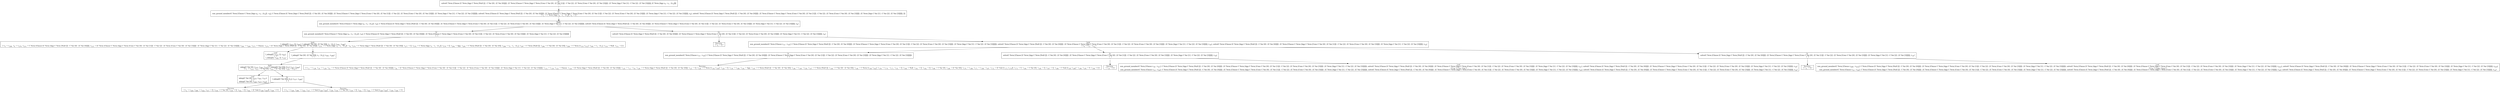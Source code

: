 digraph {
    graph [rankdir=TB
          ,bgcolor=transparent];
    node [shape=box
         ,fillcolor=white
         ,style=filled];
    0 [label=<Or <BR/> solve(C Term [Clause [C Term [App C Term [Null []] : C Var [0] : [C Var [0]]]]] : [C Term [Clause C Term [App C Term [Cons C Var [0] : [C Var [1]]] : C Var [2] : [C Term [Cons C Var [0] : [C Var [3]]]]] : [C Term [App C Var [1] : C Var [2] : [C Var [3]]]]]], [C Term [App v<SUB>0</SUB> : v<SUB>1</SUB> : [v<SUB>2</SUB>]]]) <BR/>  [  ] >];
    1 [label=<Or <BR/> non_ground_member(C Term [Clause C Term [App v<SUB>0</SUB> : v<SUB>1</SUB> : [v<SUB>2</SUB>]] : v<SUB>6</SUB>], C Term [Clause [C Term [App C Term [Null []] : C Var [0] : [C Var [0]]]]] : [C Term [Clause C Term [App C Term [Cons C Var [0] : [C Var [1]]] : C Var [2] : [C Term [Cons C Var [0] : [C Var [3]]]]] : [C Term [App C Var [1] : C Var [2] : [C Var [3]]]]]]), solve(C Term [Clause [C Term [App C Term [Null []] : C Var [0] : [C Var [0]]]]] : [C Term [Clause C Term [App C Term [Cons C Var [0] : [C Var [1]]] : C Var [2] : [C Term [Cons C Var [0] : [C Var [3]]]]] : [C Term [App C Var [1] : C Var [2] : [C Var [3]]]]]], v<SUB>6</SUB>), solve(C Term [Clause [C Term [App C Term [Null []] : C Var [0] : [C Var [0]]]]] : [C Term [Clause C Term [App C Term [Cons C Var [0] : [C Var [1]]] : C Var [2] : [C Term [Cons C Var [0] : [C Var [3]]]]] : [C Term [App C Var [1] : C Var [2] : [C Var [3]]]]]], []) <BR/>  [ v<SUB>3</SUB> &rarr; C Term [App v<SUB>0</SUB> : v<SUB>1</SUB> : [v<SUB>2</SUB>]], v<SUB>4</SUB> &rarr; [] ] >];
    2 [label=<Split <BR/> non_ground_member(C Term [Clause C Term [App v<SUB>0</SUB> : v<SUB>1</SUB> : [v<SUB>2</SUB>]] : v<SUB>6</SUB>], C Term [Clause [C Term [App C Term [Null []] : C Var [0] : [C Var [0]]]]] : [C Term [Clause C Term [App C Term [Cons C Var [0] : [C Var [1]]] : C Var [2] : [C Term [Cons C Var [0] : [C Var [3]]]]] : [C Term [App C Var [1] : C Var [2] : [C Var [3]]]]]]), solve(C Term [Clause [C Term [App C Term [Null []] : C Var [0] : [C Var [0]]]]] : [C Term [Clause C Term [App C Term [Cons C Var [0] : [C Var [1]]] : C Var [2] : [C Term [Cons C Var [0] : [C Var [3]]]]] : [C Term [App C Var [1] : C Var [2] : [C Var [3]]]]]], v<SUB>6</SUB>) <BR/>  [  ] >];
    3 [label=<Or <BR/> non_ground_member(C Term [Clause C Term [App v<SUB>0</SUB> : v<SUB>1</SUB> : [v<SUB>2</SUB>]] : v<SUB>6</SUB>], C Term [Clause [C Term [App C Term [Null []] : C Var [0] : [C Var [0]]]]] : [C Term [Clause C Term [App C Term [Cons C Var [0] : [C Var [1]]] : C Var [2] : [C Term [Cons C Var [0] : [C Var [3]]]]] : [C Term [App C Var [1] : C Var [2] : [C Var [3]]]]]]) <BR/>  [  ] >];
    4 [label=<Or <BR/> solve(C Term [Clause [C Term [App C Term [Null []] : C Var [0] : [C Var [0]]]]] : [C Term [Clause C Term [App C Term [Cons C Var [0] : [C Var [1]]] : C Var [2] : [C Term [Cons C Var [0] : [C Var [3]]]]] : [C Term [App C Var [1] : C Var [2] : [C Var [3]]]]]], v<SUB>6</SUB>) <BR/>  [  ] >];
    5 [label=<Split <BR/> l_mkng([], v<SUB>312</SUB>, [], v<SUB>301</SUB>), l_mkng(C Var [0] : [C Var [0]], v<SUB>1</SUB> : [v<SUB>2</SUB>], v<SUB>301</SUB>, v<SUB>280</SUB>) <BR/>  [ v<SUB>0</SUB> &rarr; v<SUB>299</SUB>, v<SUB>6</SUB> &rarr; v<SUB>279</SUB>, v<SUB>214</SUB> &rarr; C Term [Clause [C Term [App C Term [Null []] : C Var [0] : [C Var [0]]]]], v<SUB>215</SUB> &rarr; [C Term [Clause C Term [App C Term [Cons C Var [0] : [C Var [1]]] : C Var [2] : [C Term [Cons C Var [0] : [C Var [3]]]]] : [C Term [App C Var [1] : C Var [2] : [C Var [3]]]]]], v<SUB>264</SUB> &rarr; v<SUB>280</SUB>, v<SUB>273</SUB> &rarr; Clause, v<SUB>274</SUB> &rarr; [C Term [App C Term [Null []] : C Var [0] : [C Var [0]]]], v<SUB>275</SUB> &rarr; C Term [App v<SUB>0</SUB> : v<SUB>1</SUB> : [v<SUB>2</SUB>]] : v<SUB>6</SUB>, v<SUB>276</SUB> &rarr; C Term [App C Term [Null []] : C Var [0] : [C Var [0]]], v<SUB>277</SUB> &rarr; [], v<SUB>278</SUB> &rarr; C Term [App v<SUB>0</SUB> : v<SUB>1</SUB> : [v<SUB>2</SUB>]], v<SUB>279</SUB> &rarr; [], v<SUB>294</SUB> &rarr; App, v<SUB>295</SUB> &rarr; C Term [Null []] : C Var [0] : [C Var [0]], v<SUB>296</SUB> &rarr; v<SUB>0</SUB> : v<SUB>1</SUB> : [v<SUB>2</SUB>], v<SUB>297</SUB> &rarr; C Term [Null []], v<SUB>298</SUB> &rarr; C Var [0] : [C Var [0]], v<SUB>299</SUB> &rarr; C Term [v<SUB>310</SUB> v<SUB>312</SUB>], v<SUB>300</SUB> &rarr; v<SUB>1</SUB> : [v<SUB>2</SUB>], v<SUB>310</SUB> &rarr; Null, v<SUB>311</SUB> &rarr; [] ] >];
    6 [label=<Leaf <BR/> l_mkng([], v<SUB>312</SUB>, [], v<SUB>301</SUB>) <BR/>  [  ]  <BR/> l_mkng([], v<SUB>162</SUB>, [], v<SUB>151</SUB>)>];
    7 [label=<Or <BR/> l_mkng(C Var [0] : [C Var [0]], v<SUB>1</SUB> : [v<SUB>2</SUB>], v<SUB>301</SUB>, v<SUB>280</SUB>) <BR/>  [  ] >];
    8 [label=<Split <BR/> mkng(C Var [0], v<SUB>315</SUB>, v<SUB>301</SUB>, v<SUB>317</SUB>), l_mkng([C Var [0]], [v<SUB>2</SUB>], v<SUB>317</SUB>, v<SUB>280</SUB>) <BR/>  [ v<SUB>1</SUB> &rarr; v<SUB>315</SUB>, v<SUB>313</SUB> &rarr; C Var [0], v<SUB>314</SUB> &rarr; [C Var [0]], v<SUB>316</SUB> &rarr; [v<SUB>2</SUB>] ] >];
    9 [label=<Leaf <BR/> mkng(C Var [0], v<SUB>315</SUB>, v<SUB>301</SUB>, v<SUB>317</SUB>) <BR/>  [  ]  <BR/> mkng(C Var [0], v<SUB>320</SUB>, v<SUB>317</SUB>, v<SUB>322</SUB>)>];
    10 [label=<Or <BR/> l_mkng([C Var [0]], [v<SUB>2</SUB>], v<SUB>317</SUB>, v<SUB>280</SUB>) <BR/>  [  ] >];
    11 [label=<Success <BR/>  [ v<SUB>2</SUB> &rarr; v<SUB>320</SUB>, v<SUB>280</SUB> &rarr; v<SUB>322</SUB>, v<SUB>317</SUB> &rarr; [], v<SUB>318</SUB> &rarr; C Var [0], v<SUB>319</SUB> &rarr; [], v<SUB>321</SUB> &rarr; [], v<SUB>322</SUB> &rarr; [C Sub [v<SUB>328</SUB> v<SUB>320</SUB>]], v<SUB>328</SUB> &rarr; 0 ] >];
    12 [label=<Success <BR/>  [ v<SUB>2</SUB> &rarr; v<SUB>320</SUB>, v<SUB>280</SUB> &rarr; v<SUB>322</SUB>, v<SUB>317</SUB> &rarr; C Sub [v<SUB>329</SUB> v<SUB>320</SUB>] : v<SUB>330</SUB>, v<SUB>318</SUB> &rarr; C Var [0], v<SUB>319</SUB> &rarr; [], v<SUB>321</SUB> &rarr; [], v<SUB>322</SUB> &rarr; C Sub [v<SUB>329</SUB> v<SUB>320</SUB>] : v<SUB>330</SUB>, v<SUB>329</SUB> &rarr; 0 ] >];
    13 [label=<Success <BR/>  [ v<SUB>6</SUB> &rarr; [] ] >];
    14 [label=<Split <BR/> non_ground_member(C Term [Clause v<SUB>13</SUB> : v<SUB>16</SUB>], C Term [Clause [C Term [App C Term [Null []] : C Var [0] : [C Var [0]]]]] : [C Term [Clause C Term [App C Term [Cons C Var [0] : [C Var [1]]] : C Var [2] : [C Term [Cons C Var [0] : [C Var [3]]]]] : [C Term [App C Var [1] : C Var [2] : [C Var [3]]]]]]), solve(C Term [Clause [C Term [App C Term [Null []] : C Var [0] : [C Var [0]]]]] : [C Term [Clause C Term [App C Term [Cons C Var [0] : [C Var [1]]] : C Var [2] : [C Term [Cons C Var [0] : [C Var [3]]]]] : [C Term [App C Var [1] : C Var [2] : [C Var [3]]]]]], v<SUB>16</SUB>), solve(C Term [Clause [C Term [App C Term [Null []] : C Var [0] : [C Var [0]]]]] : [C Term [Clause C Term [App C Term [Cons C Var [0] : [C Var [1]]] : C Var [2] : [C Term [Cons C Var [0] : [C Var [3]]]]] : [C Term [App C Var [1] : C Var [2] : [C Var [3]]]]]], v<SUB>14</SUB>) <BR/>  [ v<SUB>6</SUB> &rarr; v<SUB>13</SUB> : v<SUB>14</SUB> ] >];
    15 [label=<Or <BR/> non_ground_member(C Term [Clause v<SUB>13</SUB> : v<SUB>16</SUB>], C Term [Clause [C Term [App C Term [Null []] : C Var [0] : [C Var [0]]]]] : [C Term [Clause C Term [App C Term [Cons C Var [0] : [C Var [1]]] : C Var [2] : [C Term [Cons C Var [0] : [C Var [3]]]]] : [C Term [App C Var [1] : C Var [2] : [C Var [3]]]]]]) <BR/>  [  ] >];
    16 [label=<Or <BR/> solve(C Term [Clause [C Term [App C Term [Null []] : C Var [0] : [C Var [0]]]]] : [C Term [Clause C Term [App C Term [Cons C Var [0] : [C Var [1]]] : C Var [2] : [C Term [Cons C Var [0] : [C Var [3]]]]] : [C Term [App C Var [1] : C Var [2] : [C Var [3]]]]]], v<SUB>16</SUB>) <BR/>  [  ] >];
    17 [label=<Or <BR/> solve(C Term [Clause [C Term [App C Term [Null []] : C Var [0] : [C Var [0]]]]] : [C Term [Clause C Term [App C Term [Cons C Var [0] : [C Var [1]]] : C Var [2] : [C Term [Cons C Var [0] : [C Var [3]]]]] : [C Term [App C Var [1] : C Var [2] : [C Var [3]]]]]], v<SUB>14</SUB>) <BR/>  [  ] >];
    18 [label=<Success <BR/>  [ v<SUB>13</SUB> &rarr; v<SUB>128</SUB>, v<SUB>16</SUB> &rarr; v<SUB>129</SUB>, v<SUB>23</SUB> &rarr; C Term [Clause [C Term [App C Term [Null []] : C Var [0] : [C Var [0]]]]], v<SUB>24</SUB> &rarr; [C Term [Clause C Term [App C Term [Cons C Var [0] : [C Var [1]]] : C Var [2] : [C Term [Cons C Var [0] : [C Var [3]]]]] : [C Term [App C Var [1] : C Var [2] : [C Var [3]]]]]], v<SUB>114</SUB> &rarr; v<SUB>130</SUB>, v<SUB>123</SUB> &rarr; Clause, v<SUB>124</SUB> &rarr; [C Term [App C Term [Null []] : C Var [0] : [C Var [0]]]], v<SUB>125</SUB> &rarr; v<SUB>13</SUB> : v<SUB>16</SUB>, v<SUB>126</SUB> &rarr; C Term [App C Term [Null []] : C Var [0] : [C Var [0]]], v<SUB>127</SUB> &rarr; [], v<SUB>128</SUB> &rarr; C Term [v<SUB>144</SUB> v<SUB>146</SUB>], v<SUB>129</SUB> &rarr; [], v<SUB>130</SUB> &rarr; v<SUB>188</SUB>, v<SUB>144</SUB> &rarr; App, v<SUB>145</SUB> &rarr; C Term [Null []] : C Var [0] : [C Var [0]], v<SUB>146</SUB> &rarr; v<SUB>149</SUB> : v<SUB>150</SUB>, v<SUB>147</SUB> &rarr; C Term [Null []], v<SUB>148</SUB> &rarr; C Var [0] : [C Var [0]], v<SUB>149</SUB> &rarr; C Term [v<SUB>160</SUB> v<SUB>162</SUB>], v<SUB>150</SUB> &rarr; v<SUB>170</SUB> : v<SUB>171</SUB>, v<SUB>151</SUB> &rarr; [], v<SUB>160</SUB> &rarr; Null, v<SUB>161</SUB> &rarr; [], v<SUB>162</SUB> &rarr; [], v<SUB>168</SUB> &rarr; C Var [0], v<SUB>169</SUB> &rarr; [C Var [0]], v<SUB>170</SUB> &rarr; v<SUB>186</SUB>, v<SUB>171</SUB> &rarr; v<SUB>186</SUB> : v<SUB>187</SUB>, v<SUB>172</SUB> &rarr; [C Sub [v<SUB>173</SUB> v<SUB>170</SUB>]], v<SUB>173</SUB> &rarr; 0, v<SUB>184</SUB> &rarr; C Var [0], v<SUB>185</SUB> &rarr; [], v<SUB>187</SUB> &rarr; [], v<SUB>188</SUB> &rarr; C Sub [v<SUB>195</SUB> v<SUB>186</SUB>] : v<SUB>196</SUB>, v<SUB>195</SUB> &rarr; 0, v<SUB>196</SUB> &rarr; [] ] >];
    19 [label=<Success <BR/>  [ v<SUB>16</SUB> &rarr; [] ] >];
    20 [label=<Leaf <BR/> non_ground_member(C Term [Clause v<SUB>18</SUB> : v<SUB>21</SUB>], C Term [Clause [C Term [App C Term [Null []] : C Var [0] : [C Var [0]]]]] : [C Term [Clause C Term [App C Term [Cons C Var [0] : [C Var [1]]] : C Var [2] : [C Term [Cons C Var [0] : [C Var [3]]]]] : [C Term [App C Var [1] : C Var [2] : [C Var [3]]]]]]), solve(C Term [Clause [C Term [App C Term [Null []] : C Var [0] : [C Var [0]]]]] : [C Term [Clause C Term [App C Term [Cons C Var [0] : [C Var [1]]] : C Var [2] : [C Term [Cons C Var [0] : [C Var [3]]]]] : [C Term [App C Var [1] : C Var [2] : [C Var [3]]]]]], v<SUB>21</SUB>), solve(C Term [Clause [C Term [App C Term [Null []] : C Var [0] : [C Var [0]]]]] : [C Term [Clause C Term [App C Term [Cons C Var [0] : [C Var [1]]] : C Var [2] : [C Term [Cons C Var [0] : [C Var [3]]]]] : [C Term [App C Var [1] : C Var [2] : [C Var [3]]]]]], v<SUB>19</SUB>) <BR/>  [ v<SUB>16</SUB> &rarr; v<SUB>18</SUB> : v<SUB>19</SUB> ]  <BR/> non_ground_member(C Term [Clause v<SUB>13</SUB> : v<SUB>16</SUB>], C Term [Clause [C Term [App C Term [Null []] : C Var [0] : [C Var [0]]]]] : [C Term [Clause C Term [App C Term [Cons C Var [0] : [C Var [1]]] : C Var [2] : [C Term [Cons C Var [0] : [C Var [3]]]]] : [C Term [App C Var [1] : C Var [2] : [C Var [3]]]]]]), solve(C Term [Clause [C Term [App C Term [Null []] : C Var [0] : [C Var [0]]]]] : [C Term [Clause C Term [App C Term [Cons C Var [0] : [C Var [1]]] : C Var [2] : [C Term [Cons C Var [0] : [C Var [3]]]]] : [C Term [App C Var [1] : C Var [2] : [C Var [3]]]]]], v<SUB>16</SUB>), solve(C Term [Clause [C Term [App C Term [Null []] : C Var [0] : [C Var [0]]]]] : [C Term [Clause C Term [App C Term [Cons C Var [0] : [C Var [1]]] : C Var [2] : [C Term [Cons C Var [0] : [C Var [3]]]]] : [C Term [App C Var [1] : C Var [2] : [C Var [3]]]]]], v<SUB>14</SUB>)>];
    21 [label=<Success <BR/>  [ v<SUB>14</SUB> &rarr; [] ] >];
    22 [label=<Leaf <BR/> non_ground_member(C Term [Clause v<SUB>209</SUB> : v<SUB>212</SUB>], C Term [Clause [C Term [App C Term [Null []] : C Var [0] : [C Var [0]]]]] : [C Term [Clause C Term [App C Term [Cons C Var [0] : [C Var [1]]] : C Var [2] : [C Term [Cons C Var [0] : [C Var [3]]]]] : [C Term [App C Var [1] : C Var [2] : [C Var [3]]]]]]), solve(C Term [Clause [C Term [App C Term [Null []] : C Var [0] : [C Var [0]]]]] : [C Term [Clause C Term [App C Term [Cons C Var [0] : [C Var [1]]] : C Var [2] : [C Term [Cons C Var [0] : [C Var [3]]]]] : [C Term [App C Var [1] : C Var [2] : [C Var [3]]]]]], v<SUB>212</SUB>), solve(C Term [Clause [C Term [App C Term [Null []] : C Var [0] : [C Var [0]]]]] : [C Term [Clause C Term [App C Term [Cons C Var [0] : [C Var [1]]] : C Var [2] : [C Term [Cons C Var [0] : [C Var [3]]]]] : [C Term [App C Var [1] : C Var [2] : [C Var [3]]]]]], v<SUB>210</SUB>) <BR/>  [ v<SUB>14</SUB> &rarr; v<SUB>209</SUB> : v<SUB>210</SUB> ]  <BR/> non_ground_member(C Term [Clause v<SUB>13</SUB> : v<SUB>16</SUB>], C Term [Clause [C Term [App C Term [Null []] : C Var [0] : [C Var [0]]]]] : [C Term [Clause C Term [App C Term [Cons C Var [0] : [C Var [1]]] : C Var [2] : [C Term [Cons C Var [0] : [C Var [3]]]]] : [C Term [App C Var [1] : C Var [2] : [C Var [3]]]]]]), solve(C Term [Clause [C Term [App C Term [Null []] : C Var [0] : [C Var [0]]]]] : [C Term [Clause C Term [App C Term [Cons C Var [0] : [C Var [1]]] : C Var [2] : [C Term [Cons C Var [0] : [C Var [3]]]]] : [C Term [App C Var [1] : C Var [2] : [C Var [3]]]]]], v<SUB>16</SUB>), solve(C Term [Clause [C Term [App C Term [Null []] : C Var [0] : [C Var [0]]]]] : [C Term [Clause C Term [App C Term [Cons C Var [0] : [C Var [1]]] : C Var [2] : [C Term [Cons C Var [0] : [C Var [3]]]]] : [C Term [App C Var [1] : C Var [2] : [C Var [3]]]]]], v<SUB>14</SUB>)>];
    0 -> 1 [label=""];
    1 -> 2 [label=""];
    2 -> 3 [label=""];
    2 -> 4 [label=""];
    3 -> 5 [label=""];
    4 -> 13 [label=""];
    4 -> 14 [label=""];
    5 -> 6 [label=""];
    5 -> 7 [label=""];
    7 -> 8 [label=""];
    8 -> 9 [label=""];
    8 -> 10 [label=""];
    10 -> 11 [label=""];
    10 -> 12 [label=""];
    14 -> 15 [label=""];
    14 -> 16 [label=""];
    14 -> 17 [label=""];
    15 -> 18 [label=""];
    16 -> 19 [label=""];
    16 -> 20 [label=""];
    17 -> 21 [label=""];
    17 -> 22 [label=""];
}